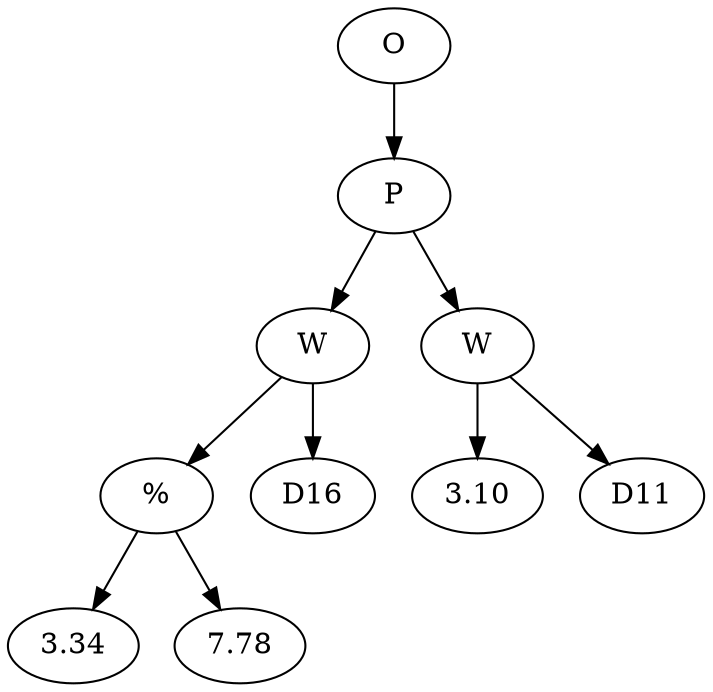 // Tree
digraph {
	2263635 [label=O]
	2263636 [label=P]
	2263635 -> 2263636
	2263637 [label=W]
	2263636 -> 2263637
	2263638 [label="%"]
	2263637 -> 2263638
	2263639 [label=3.34]
	2263638 -> 2263639
	2263640 [label=7.78]
	2263638 -> 2263640
	2263641 [label=D16]
	2263637 -> 2263641
	2263642 [label=W]
	2263636 -> 2263642
	2263643 [label=3.10]
	2263642 -> 2263643
	2263644 [label=D11]
	2263642 -> 2263644
}

